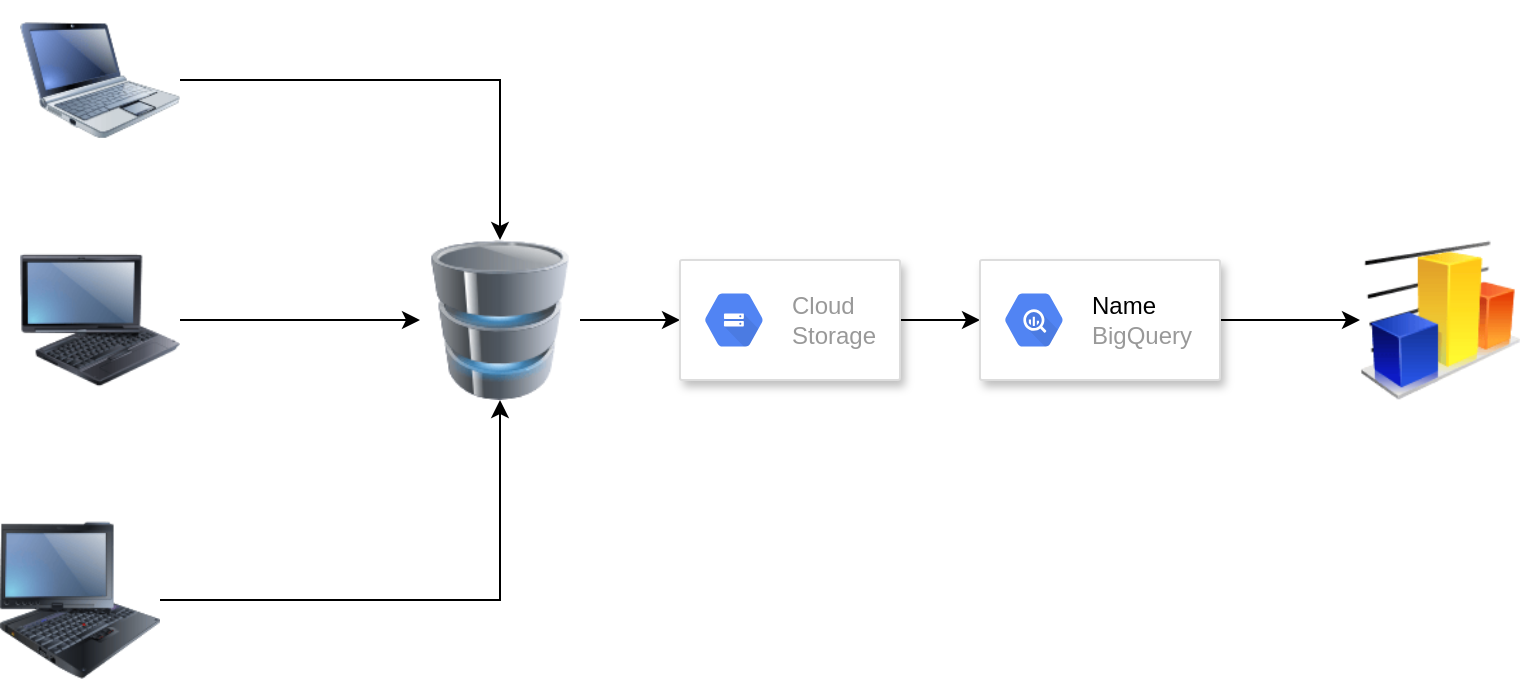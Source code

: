 <mxfile version="10.6.7" type="github"><diagram id="wKJuyfgrMGFtfhoLoJ-7" name="Page-1"><mxGraphModel dx="1168" dy="716" grid="1" gridSize="10" guides="1" tooltips="1" connect="1" arrows="1" fold="1" page="1" pageScale="1" pageWidth="850" pageHeight="1100" math="0" shadow="0"><root><mxCell id="0"/><mxCell id="1" parent="0"/><mxCell id="CCt15i_GzeRtpyutRCYZ-5" style="edgeStyle=orthogonalEdgeStyle;rounded=0;orthogonalLoop=1;jettySize=auto;html=1;" edge="1" parent="1" source="CCt15i_GzeRtpyutRCYZ-1" target="CCt15i_GzeRtpyutRCYZ-2"><mxGeometry relative="1" as="geometry"/></mxCell><mxCell id="CCt15i_GzeRtpyutRCYZ-1" value="" style="image;html=1;labelBackgroundColor=#ffffff;image=img/lib/clip_art/computers/Netbook_128x128.png" vertex="1" parent="1"><mxGeometry x="60" y="70" width="80" height="80" as="geometry"/></mxCell><mxCell id="CCt15i_GzeRtpyutRCYZ-10" style="edgeStyle=orthogonalEdgeStyle;rounded=0;orthogonalLoop=1;jettySize=auto;html=1;entryX=0;entryY=0.5;entryDx=0;entryDy=0;" edge="1" parent="1" source="CCt15i_GzeRtpyutRCYZ-2" target="CCt15i_GzeRtpyutRCYZ-8"><mxGeometry relative="1" as="geometry"/></mxCell><mxCell id="CCt15i_GzeRtpyutRCYZ-2" value="" style="image;html=1;labelBackgroundColor=#ffffff;image=img/lib/clip_art/computers/Database_128x128.png" vertex="1" parent="1"><mxGeometry x="260" y="190" width="80" height="80" as="geometry"/></mxCell><mxCell id="CCt15i_GzeRtpyutRCYZ-6" style="edgeStyle=orthogonalEdgeStyle;rounded=0;orthogonalLoop=1;jettySize=auto;html=1;" edge="1" parent="1" source="CCt15i_GzeRtpyutRCYZ-3" target="CCt15i_GzeRtpyutRCYZ-2"><mxGeometry relative="1" as="geometry"/></mxCell><mxCell id="CCt15i_GzeRtpyutRCYZ-3" value="" style="image;html=1;labelBackgroundColor=#ffffff;image=img/lib/clip_art/computers/Fujitsu_Tablet_128x128.png" vertex="1" parent="1"><mxGeometry x="60" y="190" width="80" height="80" as="geometry"/></mxCell><mxCell id="CCt15i_GzeRtpyutRCYZ-7" style="edgeStyle=orthogonalEdgeStyle;rounded=0;orthogonalLoop=1;jettySize=auto;html=1;entryX=0.5;entryY=1;entryDx=0;entryDy=0;" edge="1" parent="1" source="CCt15i_GzeRtpyutRCYZ-4" target="CCt15i_GzeRtpyutRCYZ-2"><mxGeometry relative="1" as="geometry"/></mxCell><mxCell id="CCt15i_GzeRtpyutRCYZ-4" value="" style="image;html=1;labelBackgroundColor=#ffffff;image=img/lib/clip_art/computers/IBM_Tablet_128x128.png" vertex="1" parent="1"><mxGeometry x="50" y="330" width="80" height="80" as="geometry"/></mxCell><mxCell id="CCt15i_GzeRtpyutRCYZ-13" style="edgeStyle=orthogonalEdgeStyle;rounded=0;orthogonalLoop=1;jettySize=auto;html=1;entryX=0;entryY=0.5;entryDx=0;entryDy=0;" edge="1" parent="1" source="CCt15i_GzeRtpyutRCYZ-8" target="CCt15i_GzeRtpyutRCYZ-11"><mxGeometry relative="1" as="geometry"/></mxCell><mxCell id="CCt15i_GzeRtpyutRCYZ-8" value="" style="strokeColor=#dddddd;fillColor=#ffffff;shadow=1;strokeWidth=1;rounded=1;absoluteArcSize=1;arcSize=2;" vertex="1" parent="1"><mxGeometry x="390" y="200" width="110" height="60" as="geometry"/></mxCell><mxCell id="CCt15i_GzeRtpyutRCYZ-9" value="Cloud&#10;Storage" style="dashed=0;connectable=0;html=1;fillColor=#5184F3;strokeColor=none;shape=mxgraph.gcp2.hexIcon;prIcon=cloud_storage;part=1;labelPosition=right;verticalLabelPosition=middle;align=left;verticalAlign=middle;spacingLeft=5;fontColor=#999999;fontSize=12;" vertex="1" parent="CCt15i_GzeRtpyutRCYZ-8"><mxGeometry y="0.5" width="44" height="39" relative="1" as="geometry"><mxPoint x="5" y="-19.5" as="offset"/></mxGeometry></mxCell><mxCell id="CCt15i_GzeRtpyutRCYZ-15" style="edgeStyle=orthogonalEdgeStyle;rounded=0;orthogonalLoop=1;jettySize=auto;html=1;entryX=0;entryY=0.5;entryDx=0;entryDy=0;" edge="1" parent="1" source="CCt15i_GzeRtpyutRCYZ-11" target="CCt15i_GzeRtpyutRCYZ-14"><mxGeometry relative="1" as="geometry"/></mxCell><mxCell id="CCt15i_GzeRtpyutRCYZ-11" value="" style="strokeColor=#dddddd;fillColor=#ffffff;shadow=1;strokeWidth=1;rounded=1;absoluteArcSize=1;arcSize=2;" vertex="1" parent="1"><mxGeometry x="540" y="200" width="120" height="60" as="geometry"/></mxCell><mxCell id="CCt15i_GzeRtpyutRCYZ-12" value="&lt;font color=&quot;#000000&quot;&gt;Name&lt;/font&gt;&lt;br&gt;BigQuery" style="dashed=0;connectable=0;html=1;fillColor=#5184F3;strokeColor=none;shape=mxgraph.gcp2.hexIcon;prIcon=bigquery;part=1;labelPosition=right;verticalLabelPosition=middle;align=left;verticalAlign=middle;spacingLeft=5;fontColor=#999999;fontSize=12;" vertex="1" parent="CCt15i_GzeRtpyutRCYZ-11"><mxGeometry y="0.5" width="44" height="39" relative="1" as="geometry"><mxPoint x="5" y="-19.5" as="offset"/></mxGeometry></mxCell><mxCell id="CCt15i_GzeRtpyutRCYZ-14" value="" style="image;html=1;labelBackgroundColor=#ffffff;image=img/lib/clip_art/finance/Graph_128x128.png" vertex="1" parent="1"><mxGeometry x="730" y="190" width="80" height="80" as="geometry"/></mxCell></root></mxGraphModel></diagram></mxfile>